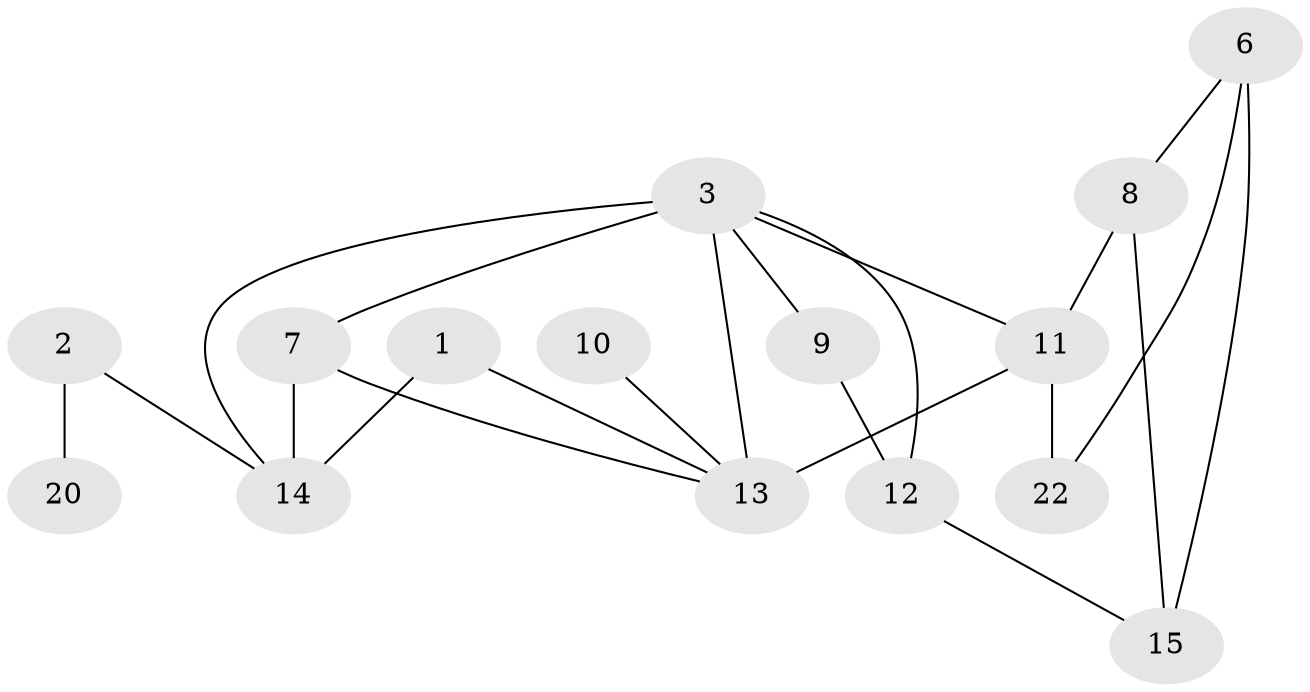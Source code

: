 // original degree distribution, {2: 0.35135135135135137, 3: 0.21621621621621623, 1: 0.21621621621621623, 0: 0.0945945945945946, 4: 0.05405405405405406, 6: 0.013513513513513514, 5: 0.05405405405405406}
// Generated by graph-tools (version 1.1) at 2025/48/03/04/25 22:48:31]
// undirected, 15 vertices, 22 edges
graph export_dot {
  node [color=gray90,style=filled];
  1;
  2;
  3;
  6;
  7;
  8;
  9;
  10;
  11;
  12;
  13;
  14;
  15;
  20;
  22;
  1 -- 13 [weight=1.0];
  1 -- 14 [weight=1.0];
  2 -- 14 [weight=1.0];
  2 -- 20 [weight=1.0];
  3 -- 7 [weight=1.0];
  3 -- 9 [weight=1.0];
  3 -- 11 [weight=1.0];
  3 -- 12 [weight=1.0];
  3 -- 13 [weight=2.0];
  3 -- 14 [weight=1.0];
  6 -- 8 [weight=1.0];
  6 -- 15 [weight=1.0];
  6 -- 22 [weight=1.0];
  7 -- 13 [weight=1.0];
  7 -- 14 [weight=2.0];
  8 -- 11 [weight=1.0];
  8 -- 15 [weight=2.0];
  9 -- 12 [weight=1.0];
  10 -- 13 [weight=1.0];
  11 -- 13 [weight=6.0];
  11 -- 22 [weight=1.0];
  12 -- 15 [weight=1.0];
}
